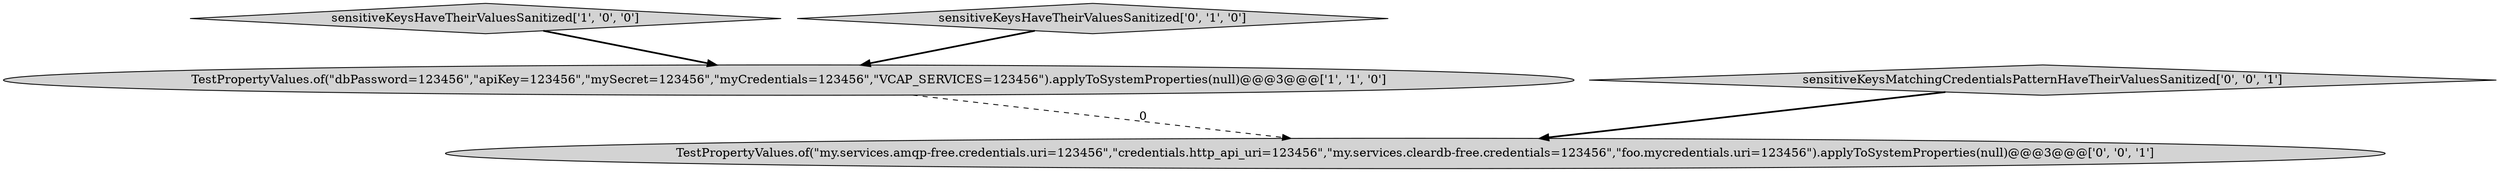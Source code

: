 digraph {
0 [style = filled, label = "sensitiveKeysHaveTheirValuesSanitized['1', '0', '0']", fillcolor = lightgray, shape = diamond image = "AAA0AAABBB1BBB"];
2 [style = filled, label = "sensitiveKeysHaveTheirValuesSanitized['0', '1', '0']", fillcolor = lightgray, shape = diamond image = "AAA0AAABBB2BBB"];
1 [style = filled, label = "TestPropertyValues.of(\"dbPassword=123456\",\"apiKey=123456\",\"mySecret=123456\",\"myCredentials=123456\",\"VCAP_SERVICES=123456\").applyToSystemProperties(null)@@@3@@@['1', '1', '0']", fillcolor = lightgray, shape = ellipse image = "AAA0AAABBB1BBB"];
4 [style = filled, label = "sensitiveKeysMatchingCredentialsPatternHaveTheirValuesSanitized['0', '0', '1']", fillcolor = lightgray, shape = diamond image = "AAA0AAABBB3BBB"];
3 [style = filled, label = "TestPropertyValues.of(\"my.services.amqp-free.credentials.uri=123456\",\"credentials.http_api_uri=123456\",\"my.services.cleardb-free.credentials=123456\",\"foo.mycredentials.uri=123456\").applyToSystemProperties(null)@@@3@@@['0', '0', '1']", fillcolor = lightgray, shape = ellipse image = "AAA0AAABBB3BBB"];
1->3 [style = dashed, label="0"];
4->3 [style = bold, label=""];
0->1 [style = bold, label=""];
2->1 [style = bold, label=""];
}
